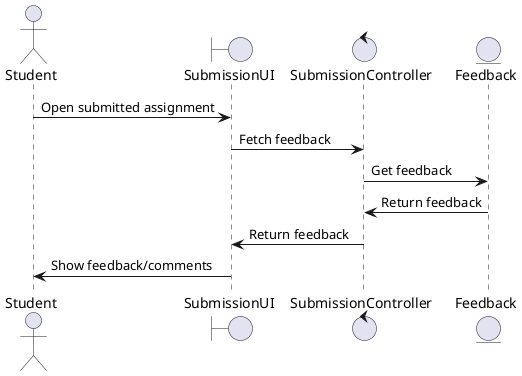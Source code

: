 @startuml ViewFeedback
actor Student
boundary SubmissionUI
control SubmissionController
entity Feedback

Student -> SubmissionUI: Open submitted assignment
SubmissionUI -> SubmissionController: Fetch feedback
SubmissionController -> Feedback: Get feedback
Feedback -> SubmissionController: Return feedback
SubmissionController -> SubmissionUI: Return feedback
SubmissionUI -> Student: Show feedback/comments
@enduml
